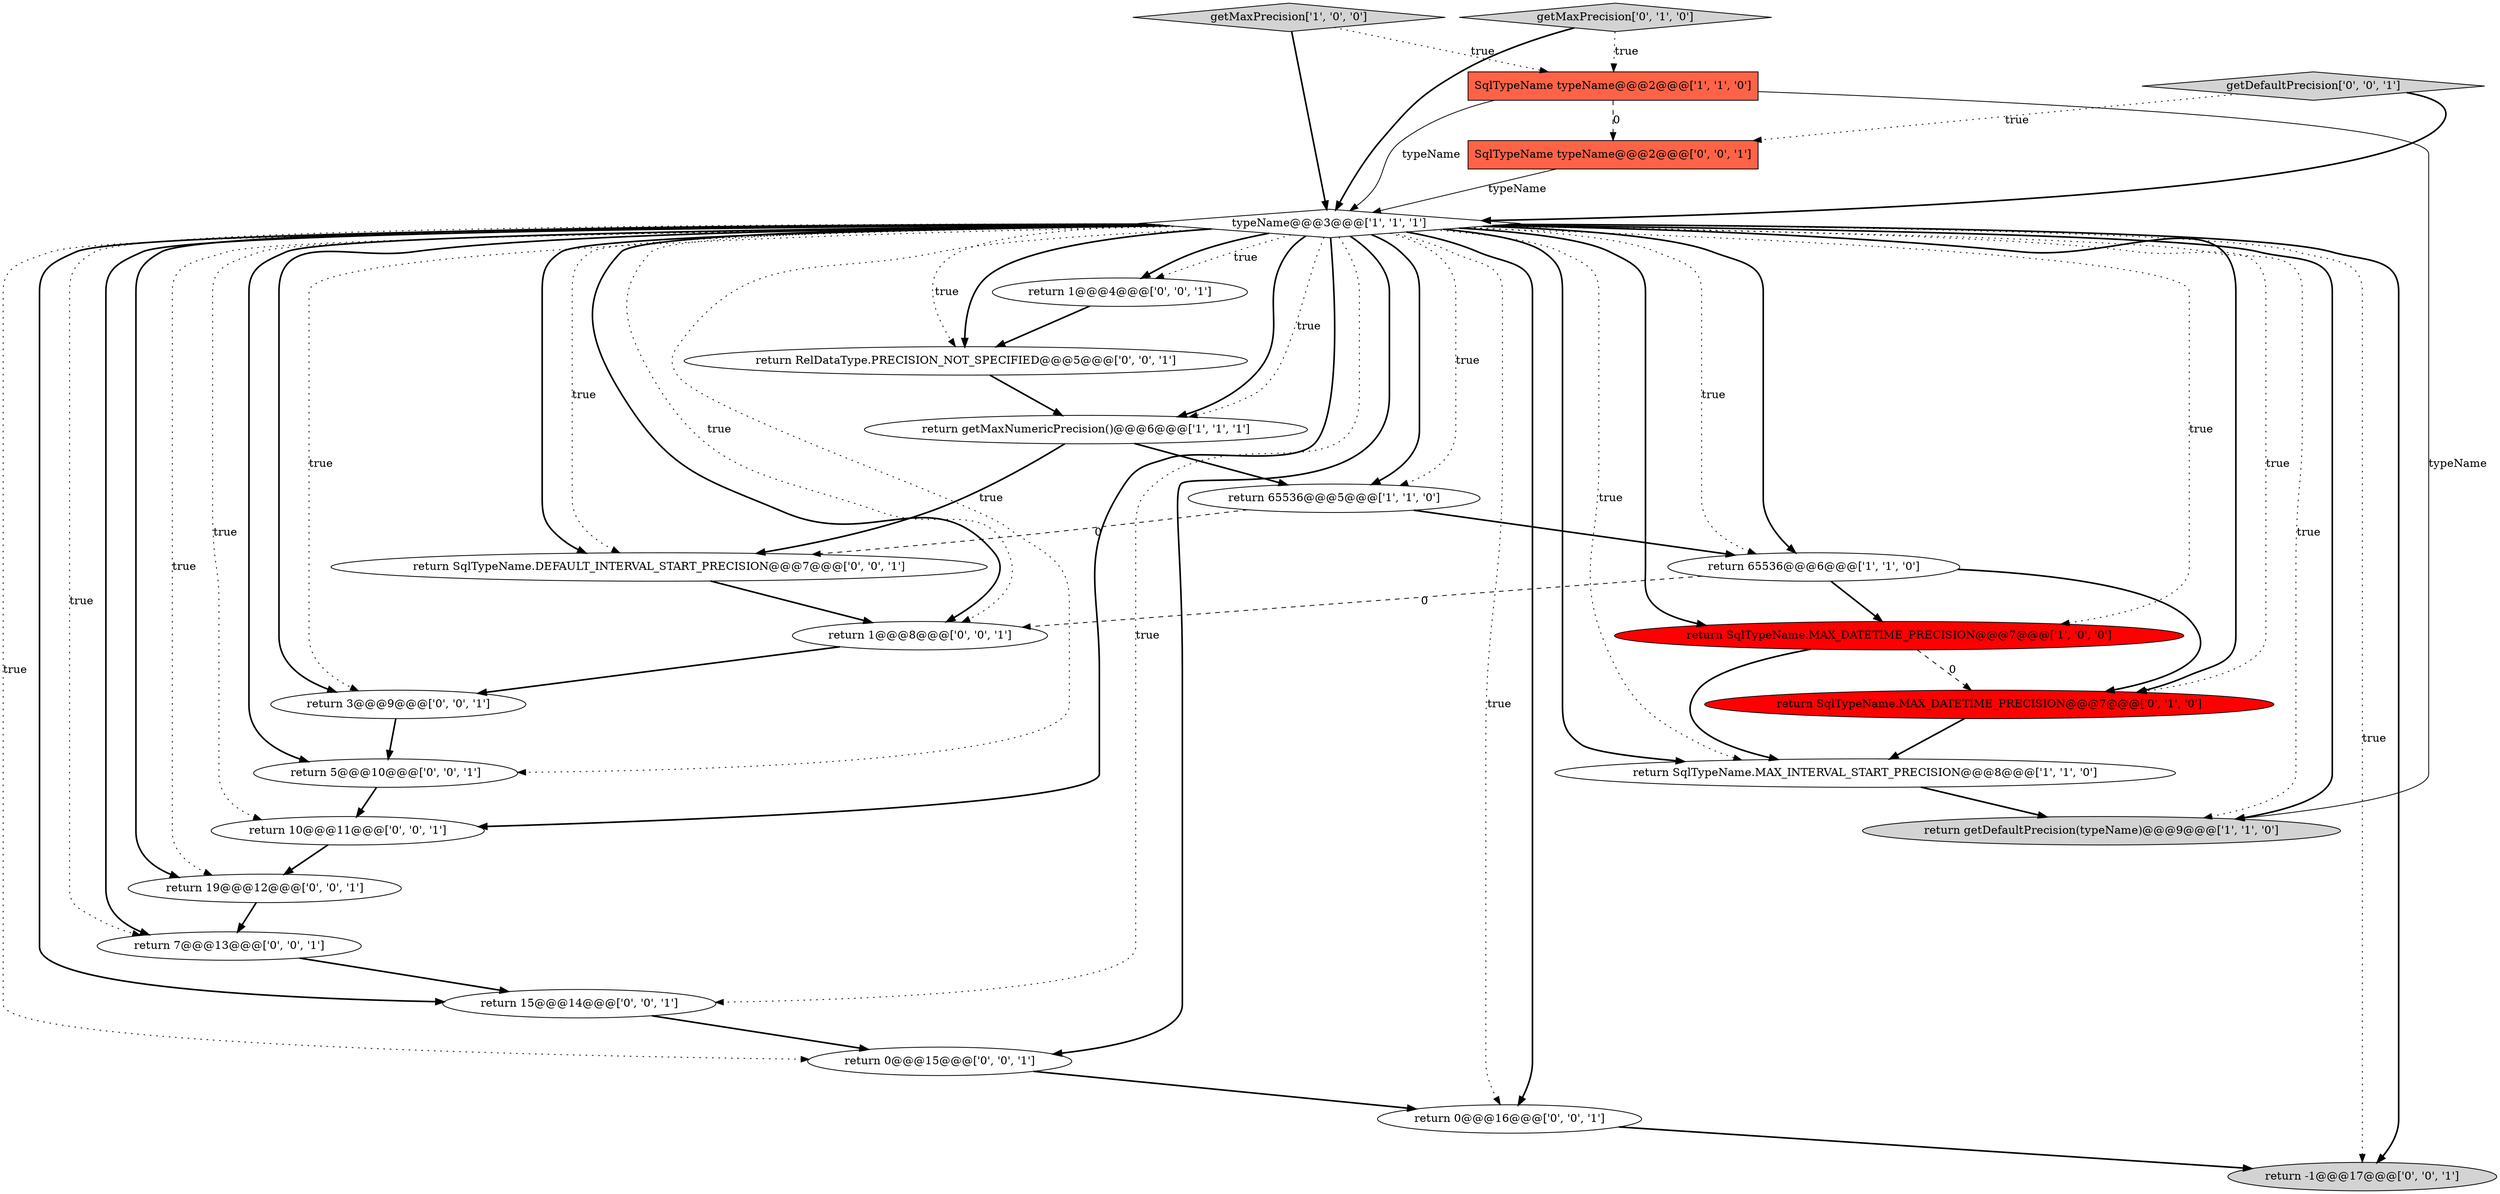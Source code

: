 digraph {
11 [style = filled, label = "SqlTypeName typeName@@@2@@@['0', '0', '1']", fillcolor = tomato, shape = box image = "AAA0AAABBB3BBB"];
15 [style = filled, label = "return 7@@@13@@@['0', '0', '1']", fillcolor = white, shape = ellipse image = "AAA0AAABBB3BBB"];
8 [style = filled, label = "getMaxPrecision['1', '0', '0']", fillcolor = lightgray, shape = diamond image = "AAA0AAABBB1BBB"];
6 [style = filled, label = "return SqlTypeName.MAX_INTERVAL_START_PRECISION@@@8@@@['1', '1', '0']", fillcolor = white, shape = ellipse image = "AAA0AAABBB1BBB"];
0 [style = filled, label = "return 65536@@@5@@@['1', '1', '0']", fillcolor = white, shape = ellipse image = "AAA0AAABBB1BBB"];
25 [style = filled, label = "return 0@@@16@@@['0', '0', '1']", fillcolor = white, shape = ellipse image = "AAA0AAABBB3BBB"];
17 [style = filled, label = "return 15@@@14@@@['0', '0', '1']", fillcolor = white, shape = ellipse image = "AAA0AAABBB3BBB"];
23 [style = filled, label = "return RelDataType.PRECISION_NOT_SPECIFIED@@@5@@@['0', '0', '1']", fillcolor = white, shape = ellipse image = "AAA0AAABBB3BBB"];
9 [style = filled, label = "getMaxPrecision['0', '1', '0']", fillcolor = lightgray, shape = diamond image = "AAA0AAABBB2BBB"];
16 [style = filled, label = "return 10@@@11@@@['0', '0', '1']", fillcolor = white, shape = ellipse image = "AAA0AAABBB3BBB"];
5 [style = filled, label = "return 65536@@@6@@@['1', '1', '0']", fillcolor = white, shape = ellipse image = "AAA0AAABBB1BBB"];
24 [style = filled, label = "return 3@@@9@@@['0', '0', '1']", fillcolor = white, shape = ellipse image = "AAA0AAABBB3BBB"];
2 [style = filled, label = "typeName@@@3@@@['1', '1', '1']", fillcolor = white, shape = diamond image = "AAA0AAABBB1BBB"];
18 [style = filled, label = "return 0@@@15@@@['0', '0', '1']", fillcolor = white, shape = ellipse image = "AAA0AAABBB3BBB"];
10 [style = filled, label = "return SqlTypeName.MAX_DATETIME_PRECISION@@@7@@@['0', '1', '0']", fillcolor = red, shape = ellipse image = "AAA1AAABBB2BBB"];
13 [style = filled, label = "return 1@@@8@@@['0', '0', '1']", fillcolor = white, shape = ellipse image = "AAA0AAABBB3BBB"];
1 [style = filled, label = "return getMaxNumericPrecision()@@@6@@@['1', '1', '1']", fillcolor = white, shape = ellipse image = "AAA0AAABBB1BBB"];
19 [style = filled, label = "getDefaultPrecision['0', '0', '1']", fillcolor = lightgray, shape = diamond image = "AAA0AAABBB3BBB"];
3 [style = filled, label = "return SqlTypeName.MAX_DATETIME_PRECISION@@@7@@@['1', '0', '0']", fillcolor = red, shape = ellipse image = "AAA1AAABBB1BBB"];
20 [style = filled, label = "return 5@@@10@@@['0', '0', '1']", fillcolor = white, shape = ellipse image = "AAA0AAABBB3BBB"];
21 [style = filled, label = "return -1@@@17@@@['0', '0', '1']", fillcolor = lightgray, shape = ellipse image = "AAA0AAABBB3BBB"];
14 [style = filled, label = "return 19@@@12@@@['0', '0', '1']", fillcolor = white, shape = ellipse image = "AAA0AAABBB3BBB"];
7 [style = filled, label = "return getDefaultPrecision(typeName)@@@9@@@['1', '1', '0']", fillcolor = lightgray, shape = ellipse image = "AAA0AAABBB1BBB"];
4 [style = filled, label = "SqlTypeName typeName@@@2@@@['1', '1', '0']", fillcolor = tomato, shape = box image = "AAA0AAABBB1BBB"];
12 [style = filled, label = "return SqlTypeName.DEFAULT_INTERVAL_START_PRECISION@@@7@@@['0', '0', '1']", fillcolor = white, shape = ellipse image = "AAA0AAABBB3BBB"];
22 [style = filled, label = "return 1@@@4@@@['0', '0', '1']", fillcolor = white, shape = ellipse image = "AAA0AAABBB3BBB"];
2->3 [style = dotted, label="true"];
2->20 [style = dotted, label="true"];
5->3 [style = bold, label=""];
5->10 [style = bold, label=""];
2->17 [style = bold, label=""];
5->13 [style = dashed, label="0"];
2->5 [style = bold, label=""];
2->20 [style = bold, label=""];
2->0 [style = dotted, label="true"];
13->24 [style = bold, label=""];
2->22 [style = dotted, label="true"];
9->2 [style = bold, label=""];
2->6 [style = bold, label=""];
2->1 [style = bold, label=""];
2->24 [style = dotted, label="true"];
2->3 [style = bold, label=""];
2->17 [style = dotted, label="true"];
2->15 [style = dotted, label="true"];
2->23 [style = dotted, label="true"];
3->6 [style = bold, label=""];
2->18 [style = bold, label=""];
2->21 [style = dotted, label="true"];
1->0 [style = bold, label=""];
19->2 [style = bold, label=""];
0->12 [style = dashed, label="0"];
2->10 [style = bold, label=""];
2->18 [style = dotted, label="true"];
22->23 [style = bold, label=""];
10->6 [style = bold, label=""];
8->4 [style = dotted, label="true"];
11->2 [style = solid, label="typeName"];
2->12 [style = bold, label=""];
2->13 [style = bold, label=""];
2->25 [style = dotted, label="true"];
24->20 [style = bold, label=""];
2->23 [style = bold, label=""];
12->13 [style = bold, label=""];
15->17 [style = bold, label=""];
2->0 [style = bold, label=""];
20->16 [style = bold, label=""];
8->2 [style = bold, label=""];
2->6 [style = dotted, label="true"];
2->1 [style = dotted, label="true"];
19->11 [style = dotted, label="true"];
2->21 [style = bold, label=""];
2->7 [style = dotted, label="true"];
17->18 [style = bold, label=""];
0->5 [style = bold, label=""];
2->14 [style = bold, label=""];
2->15 [style = bold, label=""];
1->12 [style = bold, label=""];
2->12 [style = dotted, label="true"];
4->7 [style = solid, label="typeName"];
9->4 [style = dotted, label="true"];
23->1 [style = bold, label=""];
16->14 [style = bold, label=""];
2->14 [style = dotted, label="true"];
18->25 [style = bold, label=""];
4->2 [style = solid, label="typeName"];
14->15 [style = bold, label=""];
3->10 [style = dashed, label="0"];
2->7 [style = bold, label=""];
2->24 [style = bold, label=""];
4->11 [style = dashed, label="0"];
2->5 [style = dotted, label="true"];
6->7 [style = bold, label=""];
2->22 [style = bold, label=""];
2->25 [style = bold, label=""];
2->13 [style = dotted, label="true"];
25->21 [style = bold, label=""];
2->16 [style = dotted, label="true"];
2->10 [style = dotted, label="true"];
2->16 [style = bold, label=""];
}
